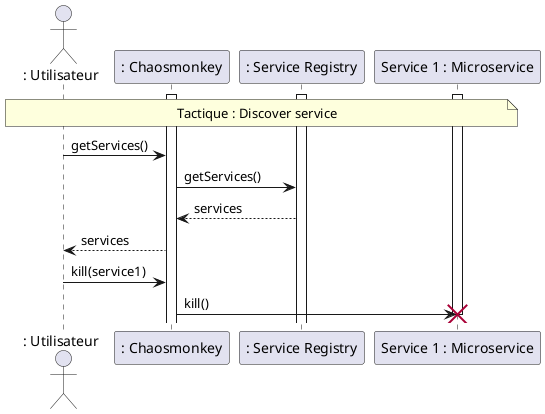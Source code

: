 @startuml RDTQ Interopérabilité : Localiser

actor ": Utilisateur" as user
participant ": Chaosmonkey" as chaos
participant ": Service Registry" as services
participant "Service 1 : Microservice" as s1

note over user, s1 : Tactique : Discover service
activate chaos
activate services
activate s1
user -> chaos : getServices()
chaos -> services : getServices()
services --> chaos : services
chaos --> user : services
user -> chaos : kill(service1)
chaos -> s1 : kill()
destroy s1

@enduml